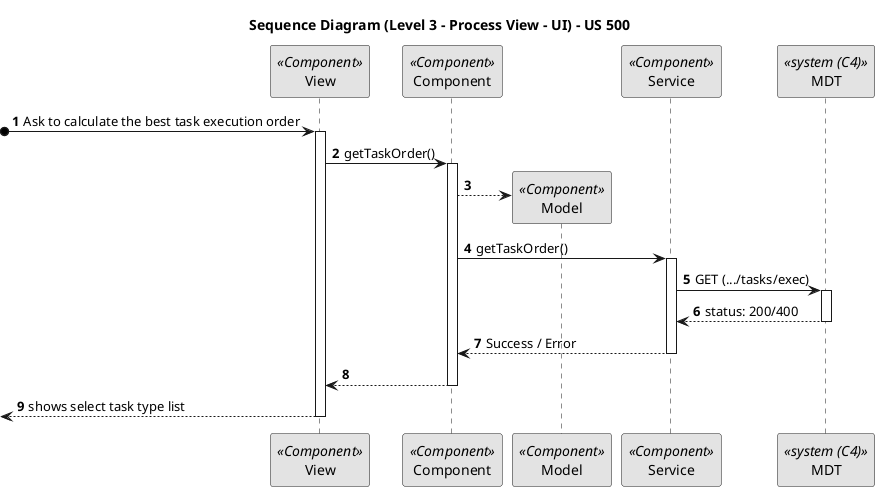 @startuml
skinparam monochrome true
skinparam packageStyle rectangle
skinparam shadowing false

title Sequence Diagram (Level 3 - Process View - UI) - US 500
autonumber

participant "View" as View <<Component>>
participant "Component" as Component <<Component>>
participant "Model" as Model <<Component>>
participant "Service" as Service <<Component>>
participant "MDT" as MD <<system (C4)>>

?o-> View : Ask to calculate the best task execution order
activate View
    View -> Component : getTaskOrder()
    activate Component
        Component --> Model** :
        Component -> Service : getTaskOrder()
        activate Service
            Service -> MD: GET (.../tasks/exec)

            activate MD
            Service <-- MD: status: 200/400
            deactivate MD
            Service --> Component : Success / Error
        deactivate Service

        Component --> View
    deactivate Component
<-- View :  shows select task type list
deactivate View

@enduml
